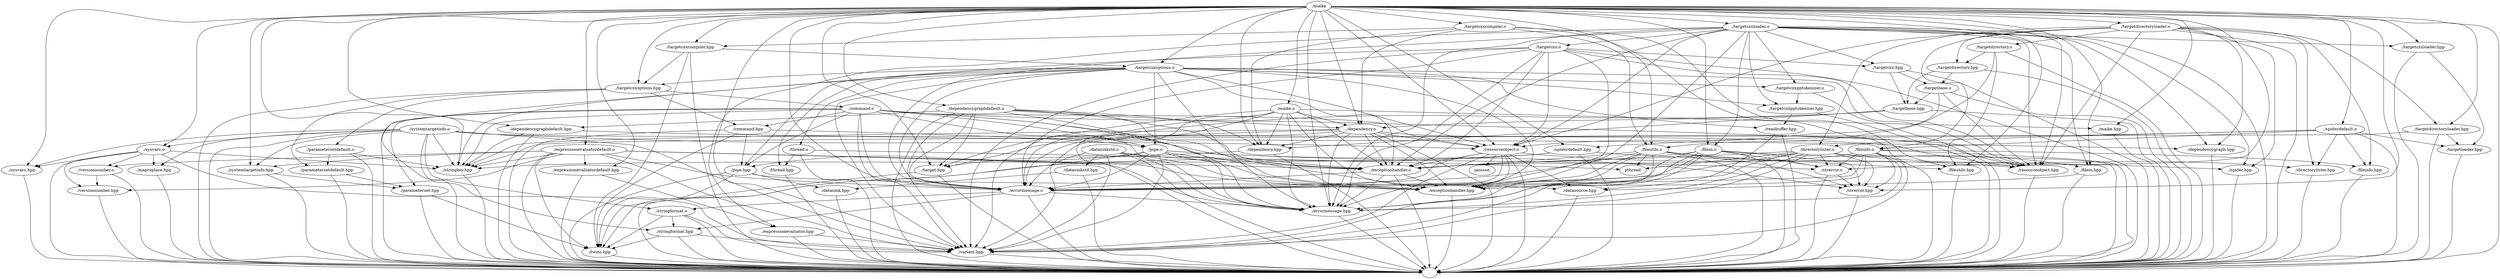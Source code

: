 digraph DependencyGraph
	{
	"./mapreplace.hpp"->".";
	"./versionnumber.hpp"->".";
	"./targetcxx.o"->".";
	"./targetcxx.o"->"./targetcxx.hpp";
	"./targetcxx.o"->"./resourceobject.hpp";
	"./targetcxx.o"->"./resourceobject.o";
	"./targetcxx.o"->"./stringkey.hpp";
	"./targetcxx.o"->"./errormessage.hpp";
	"./targetcxx.o"->"./errormessage.o";
	"./targetcxx.o"->"./variant.hpp";
	"./targetcxx.o"->"./exceptionhandler.hpp";
	"./targetcxx.o"->"./exceptionhandler.o";
	"./systemtargetinfo.o"->".";
	"./systemtargetinfo.o"->"./systemtargetinfo.hpp";
	"./systemtargetinfo.o"->"./resourceobject.hpp";
	"./systemtargetinfo.o"->"./resourceobject.o";
	"./systemtargetinfo.o"->"./sysvars.hpp";
	"./systemtargetinfo.o"->"./sysvars.o";
	"./systemtargetinfo.o"->"./stringkey.hpp";
	"./systemtargetinfo.o"->"./variant.hpp";
	"./systemtargetinfo.o"->"./stringformat.hpp";
	"./systemtargetinfo.o"->"./stringformat.o";
	"./systemtargetinfo.o"->"./mapreplace.hpp";
	"./datasinkstd.hpp"->".";
	"./datasinkstd.hpp"->"./datasink.hpp";
	"./pipe.hpp"->".";
	"./pipe.hpp"->"./datasource.hpp";
	"./pipe.hpp"->"./datasink.hpp";
	"./pipe.hpp"->"./twins.hpp";
	"./systemtargetinfo.hpp"->".";
	"./systemtargetinfo.hpp"->"./parameterset.hpp";
	"./exceptionhandler.hpp"->".";
	"./readbuffer.hpp"->".";
	"./readbuffer.hpp"->"./datasource.hpp";
	"./thread.hpp"->".";
	"./fileutils.o"->"pthread";
	"./fileutils.o"->".";
	"./fileutils.o"->"./fileutils.hpp";
	"./fileutils.o"->"./errormessage.hpp";
	"./fileutils.o"->"./errormessage.o";
	"./fileutils.o"->"./variant.hpp";
	"./fileutils.o"->"./exceptionhandler.hpp";
	"./fileutils.o"->"./exceptionhandler.o";
	"./fileutils.o"->"./strerror.hpp";
	"./fileutils.o"->"./strerror.o";
	"./stringformat.o"->".";
	"./stringformat.o"->"./stringformat.hpp";
	"./stringformat.o"->"./variant.hpp";
	"./stringformat.o"->"./twins.hpp";
	"./versionnumber.o"->".";
	"./versionnumber.o"->"./versionnumber.hpp";
	"./targetcxxoptions.hpp"->".";
	"./targetcxxoptions.hpp"->"./command.hpp";
	"./targetcxxoptions.hpp"->"./command.o";
	"./targetcxxoptions.hpp"->"./parametersetdefault.hpp";
	"./targetcxxoptions.hpp"->"./parametersetdefault.o";
	"./parametersetdefault.o"->".";
	"./parametersetdefault.o"->"./parametersetdefault.hpp";
	"./parametersetdefault.o"->"./stringkey.hpp";
	"./command.hpp"->".";
	"./command.hpp"->"./pipe.hpp";
	"./command.hpp"->"./pipe.o";
	"./command.hpp"->"./twins.hpp";
	"./directorylister.o"->"pthread";
	"./directorylister.o"->".";
	"./directorylister.o"->"./directorylister.hpp";
	"./directorylister.o"->"./errormessage.hpp";
	"./directorylister.o"->"./errormessage.o";
	"./directorylister.o"->"./variant.hpp";
	"./directorylister.o"->"./exceptionhandler.hpp";
	"./directorylister.o"->"./exceptionhandler.o";
	"./directorylister.o"->"./strerror.hpp";
	"./directorylister.o"->"./strerror.o";
	"./dependencygraph.hpp"->".";
	"./spiderdefault.hpp"->".";
	"./spiderdefault.hpp"->"./spider.hpp";
	"./spiderdefault.hpp"->"./stringkey.hpp";
	"./spiderdefault.hpp"->"./twins.hpp";
	"./resourceobject.o"->"jansson";
	"./resourceobject.o"->".";
	"./resourceobject.o"->"./resourceobject.hpp";
	"./resourceobject.o"->"./errormessage.hpp";
	"./resourceobject.o"->"./errormessage.o";
	"./resourceobject.o"->"./datasource.hpp";
	"./resourceobject.o"->"./variant.hpp";
	"./resourceobject.o"->"./exceptionhandler.hpp";
	"./resourceobject.o"->"./exceptionhandler.o";
	"./thread.o"->"pthread";
	"./thread.o"->".";
	"./thread.o"->"./thread.hpp";
	"./targetcxxpptokenizer.o"->".";
	"./targetcxxpptokenizer.o"->"./targetcxxpptokenizer.hpp";
	"./pipe.o"->".";
	"./pipe.o"->"./pipe.hpp";
	"./pipe.o"->"./errormessage.hpp";
	"./pipe.o"->"./errormessage.o";
	"./pipe.o"->"./variant.hpp";
	"./pipe.o"->"./exceptionhandler.hpp";
	"./pipe.o"->"./exceptionhandler.o";
	"./pipe.o"->"./strerror.hpp";
	"./pipe.o"->"./strerror.o";
	"./expressionevaluator.hpp"->".";
	"./expressionevaluator.hpp"->"./variant.hpp";
	"./sysvars.hpp"->".";
	"./dependencygraphdefault.hpp"->".";
	"./dependencygraphdefault.hpp"->"./dependencygraph.hpp";
	"./dependencygraphdefault.hpp"->"./stringkey.hpp";
	"./maike.hpp"->".";
	"./stringkey.hpp"->".";
	"./targetdirectoryloader.hpp"->".";
	"./targetdirectoryloader.hpp"->"./targetloader.hpp";
	"./targetdirectoryloader.hpp"->"./stringkey.hpp";
	"./parametersetdefault.hpp"->".";
	"./parametersetdefault.hpp"->"./parameterset.hpp";
	"./target.hpp"->".";
	"./target.hpp"->"./twins.hpp";
	"./targetloader.hpp"->".";
	"./targetdirectory.o"->".";
	"./targetdirectory.o"->"./targetdirectory.hpp";
	"./targetdirectory.o"->"./fileutils.hpp";
	"./targetdirectory.o"->"./fileutils.o";
	"./targetcxxcompiler.o"->".";
	"./targetcxxcompiler.o"->"./targetcxxcompiler.hpp";
	"./targetcxxcompiler.o"->"./dependency.hpp";
	"./targetcxxcompiler.o"->"./dependency.o";
	"./targetcxxcompiler.o"->"./fileutils.hpp";
	"./targetcxxcompiler.o"->"./fileutils.o";
	"./parameterset.hpp"->".";
	"./parameterset.hpp"->"./twins.hpp";
	"./targetbase.o"->".";
	"./targetbase.o"->"./targetbase.hpp";
	"./targetbase.o"->"./resourceobject.hpp";
	"./targetbase.o"->"./resourceobject.o";
	"./targetcxxoptions.o"->".";
	"./targetcxxoptions.o"->"./targetcxxoptions.hpp";
	"./targetcxxoptions.o"->"./resourceobject.hpp";
	"./targetcxxoptions.o"->"./resourceobject.o";
	"./targetcxxoptions.o"->"./pipe.hpp";
	"./targetcxxoptions.o"->"./pipe.o";
	"./targetcxxoptions.o"->"./exceptionhandler.hpp";
	"./targetcxxoptions.o"->"./exceptionhandler.o";
	"./targetcxxoptions.o"->"./errormessage.hpp";
	"./targetcxxoptions.o"->"./errormessage.o";
	"./targetcxxoptions.o"->"./variant.hpp";
	"./targetcxxoptions.o"->"./readbuffer.hpp";
	"./targetcxxoptions.o"->"./thread.hpp";
	"./targetcxxoptions.o"->"./thread.o";
	"./targetcxxoptions.o"->"./targetcxxpptokenizer.hpp";
	"./targetcxxoptions.o"->"./targetcxxpptokenizer.o";
	"./fileutils.hpp"->".";
	"./maike"->".";
	"./maike"->"./dependencygraphdefault.hpp";
	"./maike"->"./dependencygraphdefault.o";
	"./maike"->"./target.hpp";
	"./maike"->"./spiderdefault.hpp";
	"./maike"->"./spiderdefault.o";
	"./maike"->"./stringkey.hpp";
	"./maike"->"./fileutils.hpp";
	"./maike"->"./fileutils.o";
	"./maike"->"./maike.hpp";
	"./maike"->"./maike.o";
	"./maike"->"./targetdirectoryloader.hpp";
	"./maike"->"./targetdirectoryloader.o";
	"./maike"->"./targetcxxoptions.hpp";
	"./maike"->"./targetcxxoptions.o";
	"./maike"->"./targetcxxloader.hpp";
	"./maike"->"./targetcxxloader.o";
	"./maike"->"./targetcxxcompiler.hpp";
	"./maike"->"./targetcxxcompiler.o";
	"./maike"->"./errormessage.hpp";
	"./maike"->"./errormessage.o";
	"./maike"->"./dependency.hpp";
	"./maike"->"./dependency.o";
	"./maike"->"./sysvars.hpp";
	"./maike"->"./sysvars.o";
	"./maike"->"./resourceobject.hpp";
	"./maike"->"./resourceobject.o";
	"./maike"->"./filein.hpp";
	"./maike"->"./filein.o";
	"./maike"->"./expressionevaluatordefault.hpp";
	"./maike"->"./expressionevaluatordefault.o";
	"./maike"->"./systemtargetinfo.hpp";
	"./maike"->"./variant.hpp";
	"./maike"->"./strerror.hpp";
	"./maike"->"./strerror.o";
	"./fileinfo.hpp"->".";
	"./targetcxxpptokenizer.hpp"->".";
	"./targetcxxpptokenizer.hpp"->"./readbuffer.hpp";
	"./filein.hpp"->".";
	"./filein.hpp"->"./datasource.hpp";
	"./datasink.hpp"->".";
	"./datasource.hpp"->".";
	"./spider.hpp"->".";
	"./fileinfo.o"->".";
	"./fileinfo.o"->"./fileinfo.hpp";
	"./fileinfo.o"->"./variant.hpp";
	"./fileinfo.o"->"./errormessage.hpp";
	"./fileinfo.o"->"./errormessage.o";
	"./fileinfo.o"->"./strerror.hpp";
	"./fileinfo.o"->"./strerror.o";
	"./fileinfo.o"->"./exceptionhandler.hpp";
	"./fileinfo.o"->"./exceptionhandler.o";
	"./targetcxx.hpp"->".";
	"./targetcxx.hpp"->"./targetbase.hpp";
	"./targetcxx.hpp"->"./targetbase.o";
	"./targetcxxloader.hpp"->".";
	"./targetcxxloader.hpp"->"./targetloader.hpp";
	"./stringformat.hpp"->".";
	"./stringformat.hpp"->"./variant.hpp";
	"./stringformat.hpp"->"./twins.hpp";
	"./exceptionhandler.o"->".";
	"./exceptionhandler.o"->"./exceptionhandler.hpp";
	"./exceptionhandler.o"->"./errormessage.hpp";
	"./exceptionhandler.o"->"./errormessage.o";
	"./maike.o"->".";
	"./maike.o"->"./maike.hpp";
	"./maike.o"->"./target.hpp";
	"./maike.o"->"./dependency.hpp";
	"./maike.o"->"./dependency.o";
	"./maike.o"->"./errormessage.hpp";
	"./maike.o"->"./errormessage.o";
	"./maike.o"->"./variant.hpp";
	"./maike.o"->"./exceptionhandler.hpp";
	"./maike.o"->"./exceptionhandler.o";
	"./expressionevaluatordefault.o"->".";
	"./expressionevaluatordefault.o"->"./expressionevaluatordefault.hpp";
	"./expressionevaluatordefault.o"->"./systemtargetinfo.hpp";
	"./expressionevaluatordefault.o"->"./stringkey.hpp";
	"./expressionevaluatordefault.o"->"./variant.hpp";
	"./expressionevaluatordefault.o"->"./errormessage.hpp";
	"./expressionevaluatordefault.o"->"./errormessage.o";
	"./expressionevaluatordefault.o"->"./exceptionhandler.hpp";
	"./expressionevaluatordefault.o"->"./exceptionhandler.o";
	"./expressionevaluatordefault.o"->"./twins.hpp";
	"./expressionevaluatordefault.o"->"./versionnumber.hpp";
	"./expressionevaluatordefault.o"->"./versionnumber.o";
	"./directorylister.hpp"->".";
	"./dependency.o"->".";
	"./dependency.o"->"./dependency.hpp";
	"./dependency.o"->"./resourceobject.hpp";
	"./dependency.o"->"./resourceobject.o";
	"./dependency.o"->"./stringkey.hpp";
	"./dependency.o"->"./errormessage.hpp";
	"./dependency.o"->"./errormessage.o";
	"./dependency.o"->"./exceptionhandler.hpp";
	"./dependency.o"->"./exceptionhandler.o";
	"./dependency.o"->"./variant.hpp";
	"./datasinkstd.o"->".";
	"./datasinkstd.o"->"./datasinkstd.hpp";
	"./datasinkstd.o"->"./exceptionhandler.hpp";
	"./datasinkstd.o"->"./exceptionhandler.o";
	"./datasinkstd.o"->"./errormessage.hpp";
	"./datasinkstd.o"->"./errormessage.o";
	"./datasinkstd.o"->"./variant.hpp";
	"./twins.hpp"->".";
	"./variant.hpp"->".";
	"./sysvars.o"->".";
	"./sysvars.o"->"./sysvars.hpp";
	"./sysvars.o"->"./versionnumber.hpp";
	"./sysvars.o"->"./versionnumber.o";
	"./sysvars.o"->"./stringkey.hpp";
	"./sysvars.o"->"./variant.hpp";
	"./sysvars.o"->"./mapreplace.hpp";
	"./targetcxxcompiler.hpp"->".";
	"./targetcxxcompiler.hpp"->"./targetcxxoptions.hpp";
	"./targetcxxcompiler.hpp"->"./targetcxxoptions.o";
	"./targetcxxcompiler.hpp"->"./twins.hpp";
	"./strerror.o"->".";
	"./strerror.o"->"./strerror.hpp";
	"./targetbase.hpp"->".";
	"./targetbase.hpp"->"./target.hpp";
	"./targetbase.hpp"->"./dependency.hpp";
	"./targetbase.hpp"->"./dependency.o";
	"./errormessage.hpp"->".";
	"./filein.o"->".";
	"./filein.o"->"./filein.hpp";
	"./filein.o"->"./errormessage.hpp";
	"./filein.o"->"./errormessage.o";
	"./filein.o"->"./exceptionhandler.hpp";
	"./filein.o"->"./exceptionhandler.o";
	"./filein.o"->"./variant.hpp";
	"./filein.o"->"./strerror.hpp";
	"./filein.o"->"./strerror.o";
	"./expressionevaluatordefault.hpp"->".";
	"./expressionevaluatordefault.hpp"->"./expressionevaluator.hpp";
	"./targetdirectoryloader.o"->".";
	"./targetdirectoryloader.o"->"./targetdirectoryloader.hpp";
	"./targetdirectoryloader.o"->"./directorylister.hpp";
	"./targetdirectoryloader.o"->"./directorylister.o";
	"./targetdirectoryloader.o"->"./fileinfo.hpp";
	"./targetdirectoryloader.o"->"./fileinfo.o";
	"./targetdirectoryloader.o"->"./spider.hpp";
	"./targetdirectoryloader.o"->"./targetdirectory.hpp";
	"./targetdirectoryloader.o"->"./targetdirectory.o";
	"./targetdirectoryloader.o"->"./dependencygraph.hpp";
	"./targetdirectoryloader.o"->"./resourceobject.hpp";
	"./targetdirectoryloader.o"->"./resourceobject.o";
	"./errormessage.o"->".";
	"./errormessage.o"->"./errormessage.hpp";
	"./errormessage.o"->"./stringformat.hpp";
	"./errormessage.o"->"./stringformat.o";
	"./command.o"->".";
	"./command.o"->"./command.hpp";
	"./command.o"->"./variant.hpp";
	"./command.o"->"./stringkey.hpp";
	"./command.o"->"./exceptionhandler.hpp";
	"./command.o"->"./exceptionhandler.o";
	"./command.o"->"./errormessage.hpp";
	"./command.o"->"./errormessage.o";
	"./command.o"->"./resourceobject.hpp";
	"./command.o"->"./resourceobject.o";
	"./command.o"->"./pipe.hpp";
	"./command.o"->"./pipe.o";
	"./command.o"->"./parameterset.hpp";
	"./spiderdefault.o"->".";
	"./spiderdefault.o"->"./spiderdefault.hpp";
	"./spiderdefault.o"->"./directorylister.hpp";
	"./spiderdefault.o"->"./directorylister.o";
	"./spiderdefault.o"->"./fileinfo.hpp";
	"./spiderdefault.o"->"./fileinfo.o";
	"./spiderdefault.o"->"./targetloader.hpp";
	"./targetdirectory.hpp"->".";
	"./targetdirectory.hpp"->"./targetbase.hpp";
	"./targetdirectory.hpp"->"./targetbase.o";
	"./strerror.hpp"->".";
	"./dependencygraphdefault.o"->".";
	"./dependencygraphdefault.o"->"./dependencygraphdefault.hpp";
	"./dependencygraphdefault.o"->"./target.hpp";
	"./dependencygraphdefault.o"->"./dependency.hpp";
	"./dependencygraphdefault.o"->"./dependency.o";
	"./dependencygraphdefault.o"->"./errormessage.hpp";
	"./dependencygraphdefault.o"->"./errormessage.o";
	"./dependencygraphdefault.o"->"./variant.hpp";
	"./dependencygraphdefault.o"->"./exceptionhandler.hpp";
	"./dependencygraphdefault.o"->"./exceptionhandler.o";
	"./dependency.hpp"->".";
	"./dependency.hpp"->"./target.hpp";
	"./resourceobject.hpp"->".";
	"./targetcxxloader.o"->".";
	"./targetcxxloader.o"->"./targetcxxloader.hpp";
	"./targetcxxloader.o"->"./filein.hpp";
	"./targetcxxloader.o"->"./filein.o";
	"./targetcxxloader.o"->"./targetcxxpptokenizer.hpp";
	"./targetcxxloader.o"->"./targetcxxpptokenizer.o";
	"./targetcxxloader.o"->"./spider.hpp";
	"./targetcxxloader.o"->"./resourceobject.hpp";
	"./targetcxxloader.o"->"./resourceobject.o";
	"./targetcxxloader.o"->"./targetcxx.hpp";
	"./targetcxxloader.o"->"./targetcxx.o";
	"./targetcxxloader.o"->"./dependencygraph.hpp";
	"./targetcxxloader.o"->"./errormessage.hpp";
	"./targetcxxloader.o"->"./errormessage.o";
	"./targetcxxloader.o"->"./expressionevaluator.hpp";
	"./targetcxxloader.o"->"./exceptionhandler.hpp";
	"./targetcxxloader.o"->"./exceptionhandler.o";
	}
